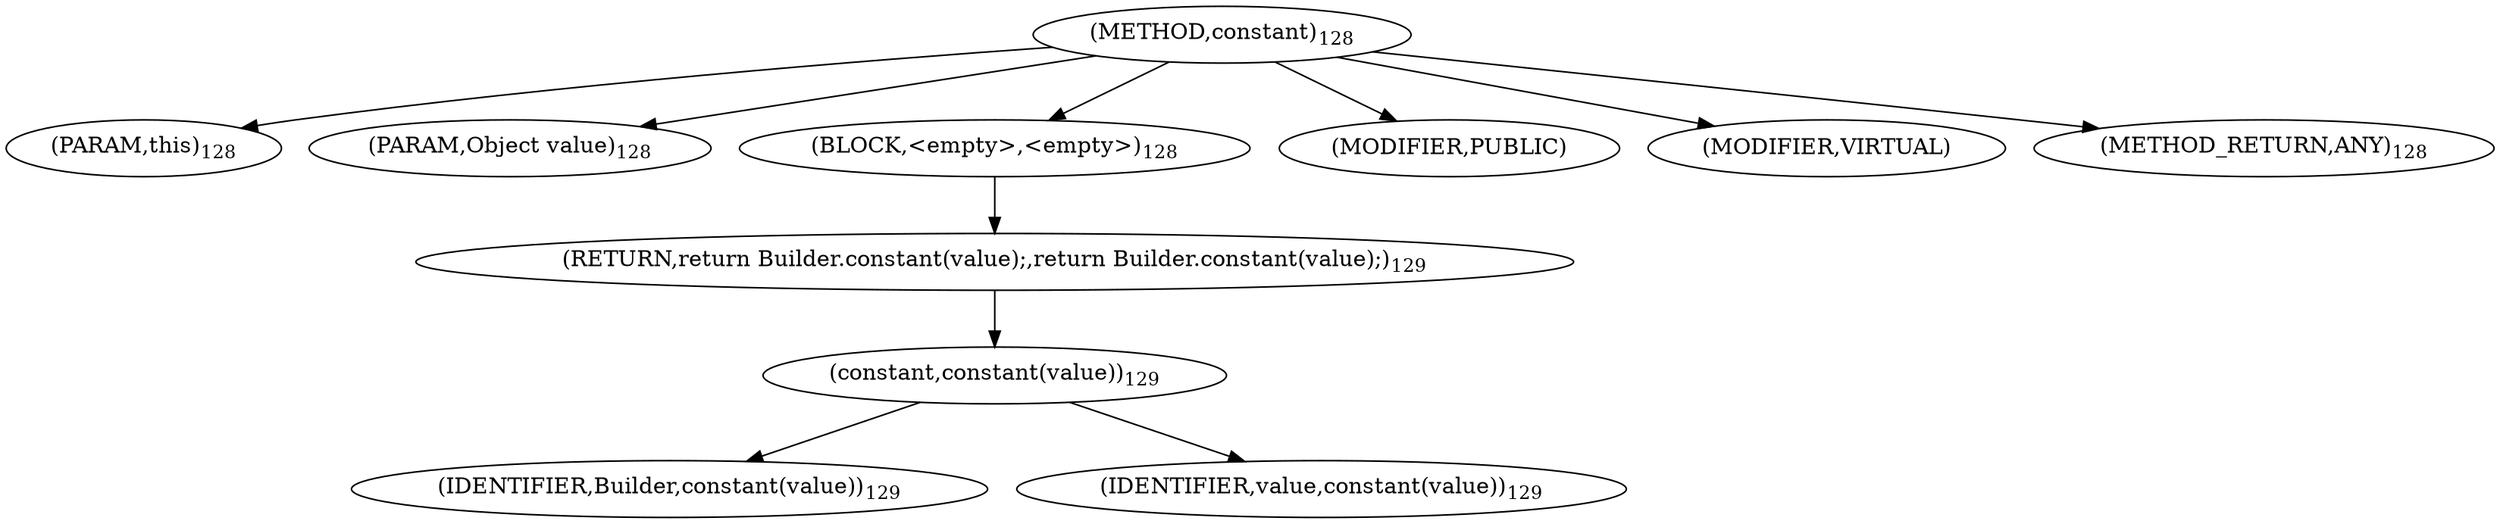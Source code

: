 digraph "constant" {  
"226" [label = <(METHOD,constant)<SUB>128</SUB>> ]
"227" [label = <(PARAM,this)<SUB>128</SUB>> ]
"228" [label = <(PARAM,Object value)<SUB>128</SUB>> ]
"229" [label = <(BLOCK,&lt;empty&gt;,&lt;empty&gt;)<SUB>128</SUB>> ]
"230" [label = <(RETURN,return Builder.constant(value);,return Builder.constant(value);)<SUB>129</SUB>> ]
"231" [label = <(constant,constant(value))<SUB>129</SUB>> ]
"232" [label = <(IDENTIFIER,Builder,constant(value))<SUB>129</SUB>> ]
"233" [label = <(IDENTIFIER,value,constant(value))<SUB>129</SUB>> ]
"234" [label = <(MODIFIER,PUBLIC)> ]
"235" [label = <(MODIFIER,VIRTUAL)> ]
"236" [label = <(METHOD_RETURN,ANY)<SUB>128</SUB>> ]
  "226" -> "227" 
  "226" -> "228" 
  "226" -> "229" 
  "226" -> "234" 
  "226" -> "235" 
  "226" -> "236" 
  "229" -> "230" 
  "230" -> "231" 
  "231" -> "232" 
  "231" -> "233" 
}
